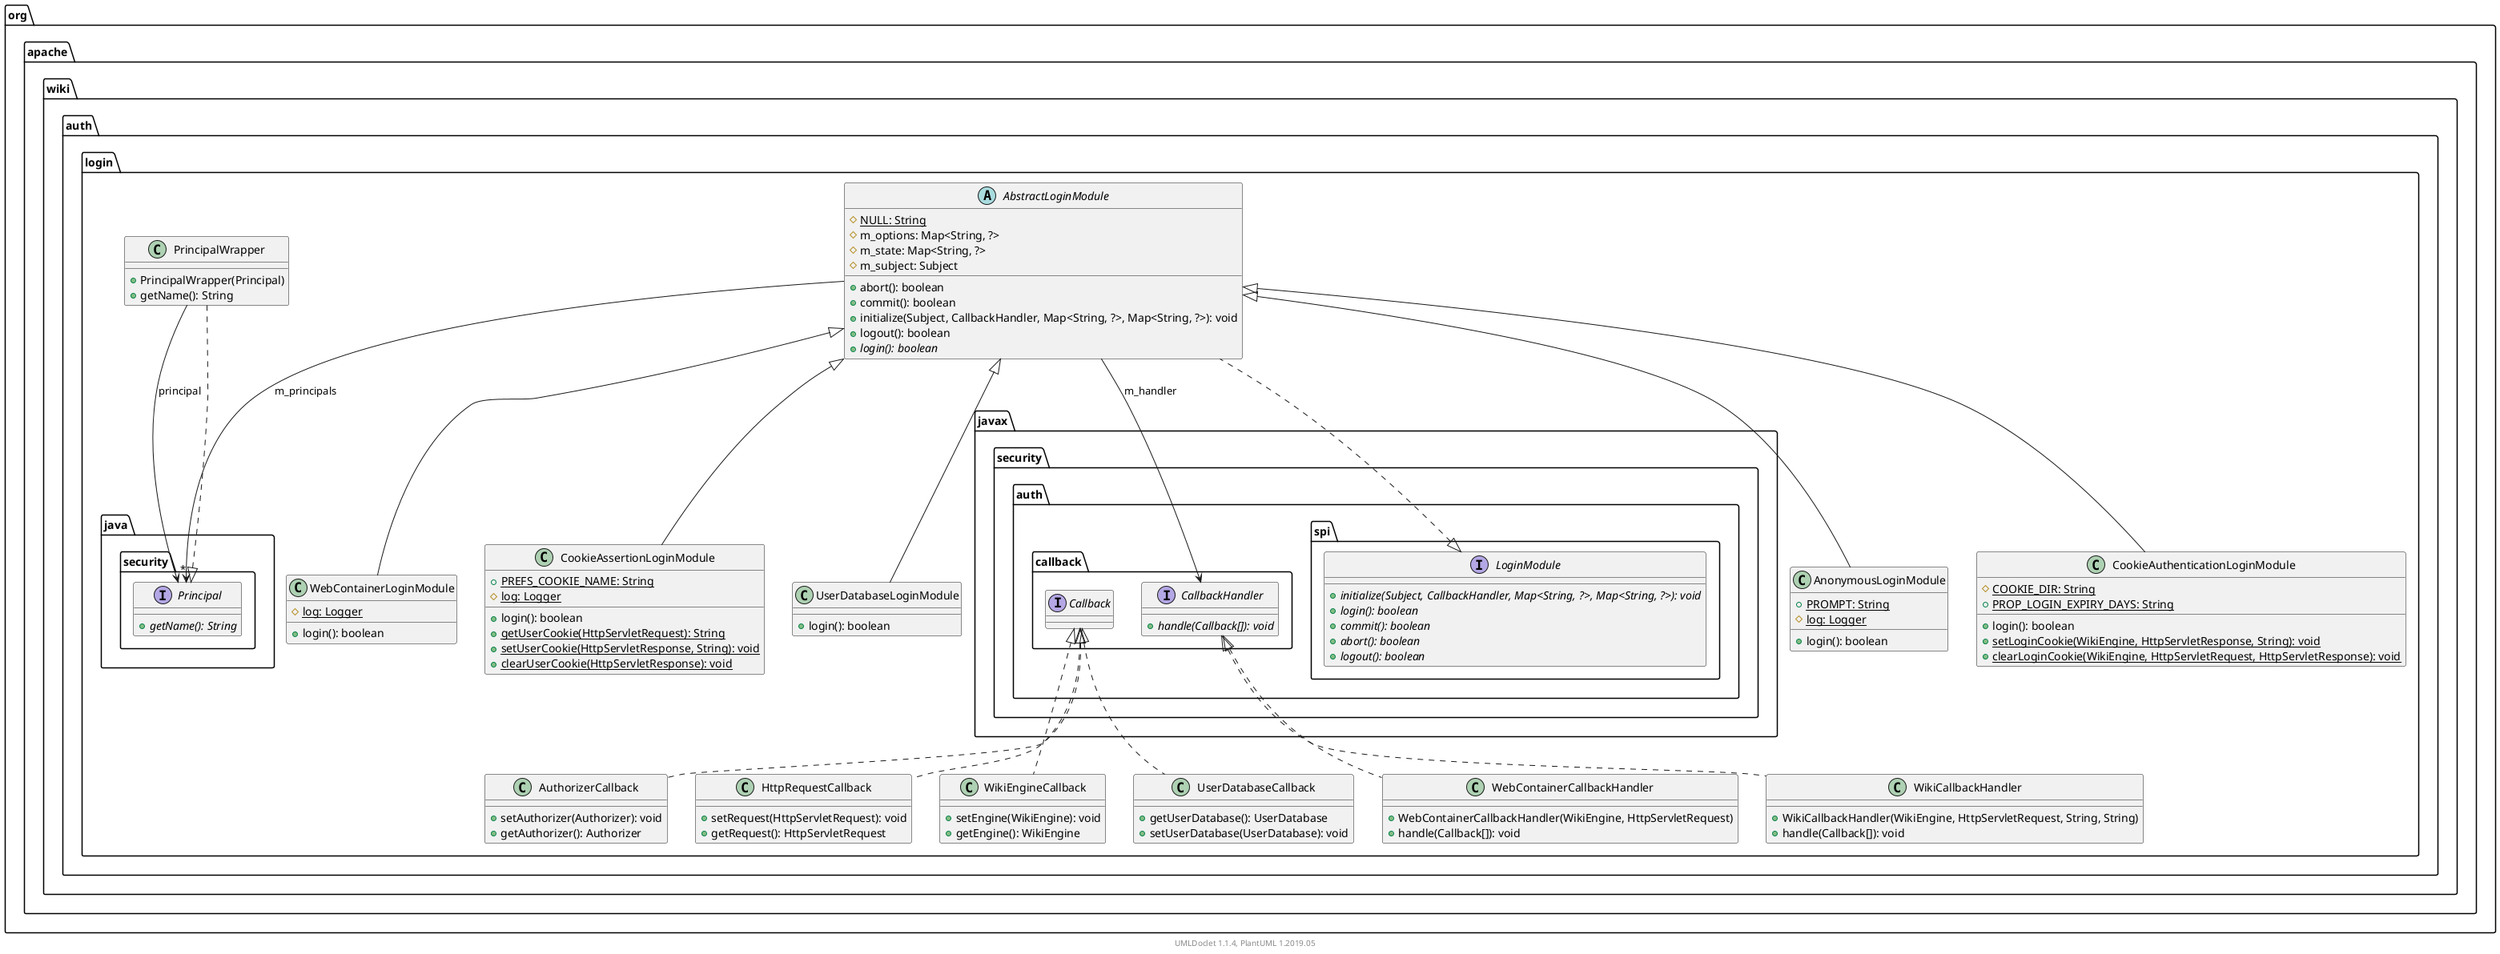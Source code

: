 @startuml

    namespace org.apache.wiki.auth.login {

        class AnonymousLoginModule [[AnonymousLoginModule.html]] {
            {static} +PROMPT: String
            {static} #log: Logger
            +login(): boolean
        }

        class AuthorizerCallback [[AuthorizerCallback.html]] {
            +setAuthorizer(Authorizer): void
            +getAuthorizer(): Authorizer
        }

        class HttpRequestCallback [[HttpRequestCallback.html]] {
            +setRequest(HttpServletRequest): void
            +getRequest(): HttpServletRequest
        }

        class CookieAuthenticationLoginModule [[CookieAuthenticationLoginModule.html]] {
            {static} #COOKIE_DIR: String
            {static} +PROP_LOGIN_EXPIRY_DAYS: String
            +login(): boolean
            {static} +setLoginCookie(WikiEngine, HttpServletResponse, String): void
            {static} +clearLoginCookie(WikiEngine, HttpServletRequest, HttpServletResponse): void
        }

        class WebContainerCallbackHandler [[WebContainerCallbackHandler.html]] {
            +WebContainerCallbackHandler(WikiEngine, HttpServletRequest)
            +handle(Callback[]): void
        }

        class WebContainerLoginModule [[WebContainerLoginModule.html]] {
            {static} #log: Logger
            +login(): boolean
        }

        class WikiCallbackHandler [[WikiCallbackHandler.html]] {
            +WikiCallbackHandler(WikiEngine, HttpServletRequest, String, String)
            +handle(Callback[]): void
        }

        abstract class AbstractLoginModule [[AbstractLoginModule.html]] {
            {static} #NULL: String
            #m_options: Map<String, ?>
            #m_state: Map<String, ?>
            #m_subject: Subject
            +abort(): boolean
            +commit(): boolean
            +initialize(Subject, CallbackHandler, Map<String, ?>, Map<String, ?>): void
            +logout(): boolean
            {abstract} +login(): boolean
        }

        class WikiEngineCallback [[WikiEngineCallback.html]] {
            +setEngine(WikiEngine): void
            +getEngine(): WikiEngine
        }

        class CookieAssertionLoginModule [[CookieAssertionLoginModule.html]] {
            {static} +PREFS_COOKIE_NAME: String
            {static} #log: Logger
            +login(): boolean
            {static} +getUserCookie(HttpServletRequest): String
            {static} +setUserCookie(HttpServletResponse, String): void
            {static} +clearUserCookie(HttpServletResponse): void
        }

        class UserDatabaseLoginModule [[UserDatabaseLoginModule.html]] {
            +login(): boolean
        }

        class UserDatabaseCallback [[UserDatabaseCallback.html]] {
            +getUserDatabase(): UserDatabase
            +setUserDatabase(UserDatabase): void
        }

        class PrincipalWrapper [[PrincipalWrapper.html]] {
            +PrincipalWrapper(Principal)
            +getName(): String
        }

        AbstractLoginModule <|-- AnonymousLoginModule

        interface javax.security.auth.callback.Callback
        javax.security.auth.callback.Callback <|.. AuthorizerCallback

        javax.security.auth.callback.Callback <|.. HttpRequestCallback

        AbstractLoginModule <|-- CookieAuthenticationLoginModule

        interface javax.security.auth.callback.CallbackHandler {
            {abstract} +handle(Callback[]): void
        }
        javax.security.auth.callback.CallbackHandler <|.. WebContainerCallbackHandler

        AbstractLoginModule <|-- WebContainerLoginModule

        javax.security.auth.callback.CallbackHandler <|.. WikiCallbackHandler

        interface javax.security.auth.spi.LoginModule {
            {abstract} +initialize(Subject, CallbackHandler, Map<String, ?>, Map<String, ?>): void
            {abstract} +login(): boolean
            {abstract} +commit(): boolean
            {abstract} +abort(): boolean
            {abstract} +logout(): boolean
        }
        javax.security.auth.spi.LoginModule <|.. AbstractLoginModule

        javax.security.auth.callback.Callback <|.. WikiEngineCallback

        AbstractLoginModule <|-- CookieAssertionLoginModule

        AbstractLoginModule <|-- UserDatabaseLoginModule

        javax.security.auth.callback.Callback <|.. UserDatabaseCallback

        interface java.security.Principal {
            {abstract} +getName(): String
        }
        java.security.Principal <|.. PrincipalWrapper

        AbstractLoginModule --> javax.security.auth.callback.CallbackHandler: m_handler

        AbstractLoginModule --> "*" java.security.Principal: m_principals

        PrincipalWrapper --> java.security.Principal: principal

    }


    center footer UMLDoclet 1.1.4, PlantUML 1.2019.05
@enduml
